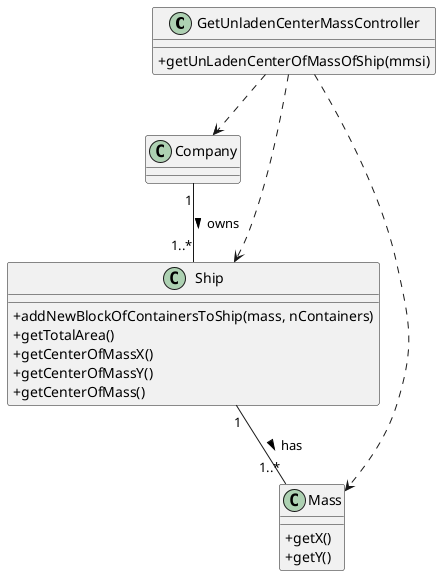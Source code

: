 @startuml
skinparam classAttributeIconSize 0

class GetUnladenCenterMassController{
    +getUnLadenCenterOfMassOfShip(mmsi)
}

class Company {}


class Ship {
    +addNewBlockOfContainersToShip(mass, nContainers)
    +getTotalArea()
    +getCenterOfMassX()
    +getCenterOfMassY()
    +getCenterOfMass()
}

class Mass {
    +getX()
    +getY()
}

GetUnladenCenterMassController ..> Company
GetUnladenCenterMassController ..> Ship
GetUnladenCenterMassController ..> Mass
Company "1" -- "1..*" Ship : owns >
Ship "1" -- "1..*" Mass : has >
@enduml
